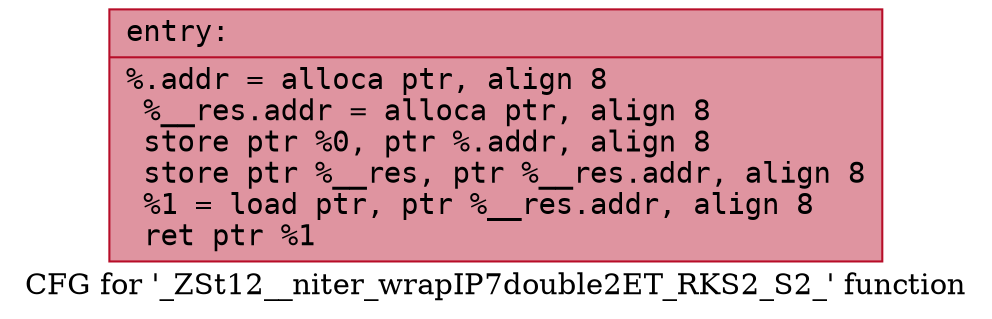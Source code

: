 digraph "CFG for '_ZSt12__niter_wrapIP7double2ET_RKS2_S2_' function" {
	label="CFG for '_ZSt12__niter_wrapIP7double2ET_RKS2_S2_' function";

	Node0x55fc3be307e0 [shape=record,color="#b70d28ff", style=filled, fillcolor="#b70d2870" fontname="Courier",label="{entry:\l|  %.addr = alloca ptr, align 8\l  %__res.addr = alloca ptr, align 8\l  store ptr %0, ptr %.addr, align 8\l  store ptr %__res, ptr %__res.addr, align 8\l  %1 = load ptr, ptr %__res.addr, align 8\l  ret ptr %1\l}"];
}
